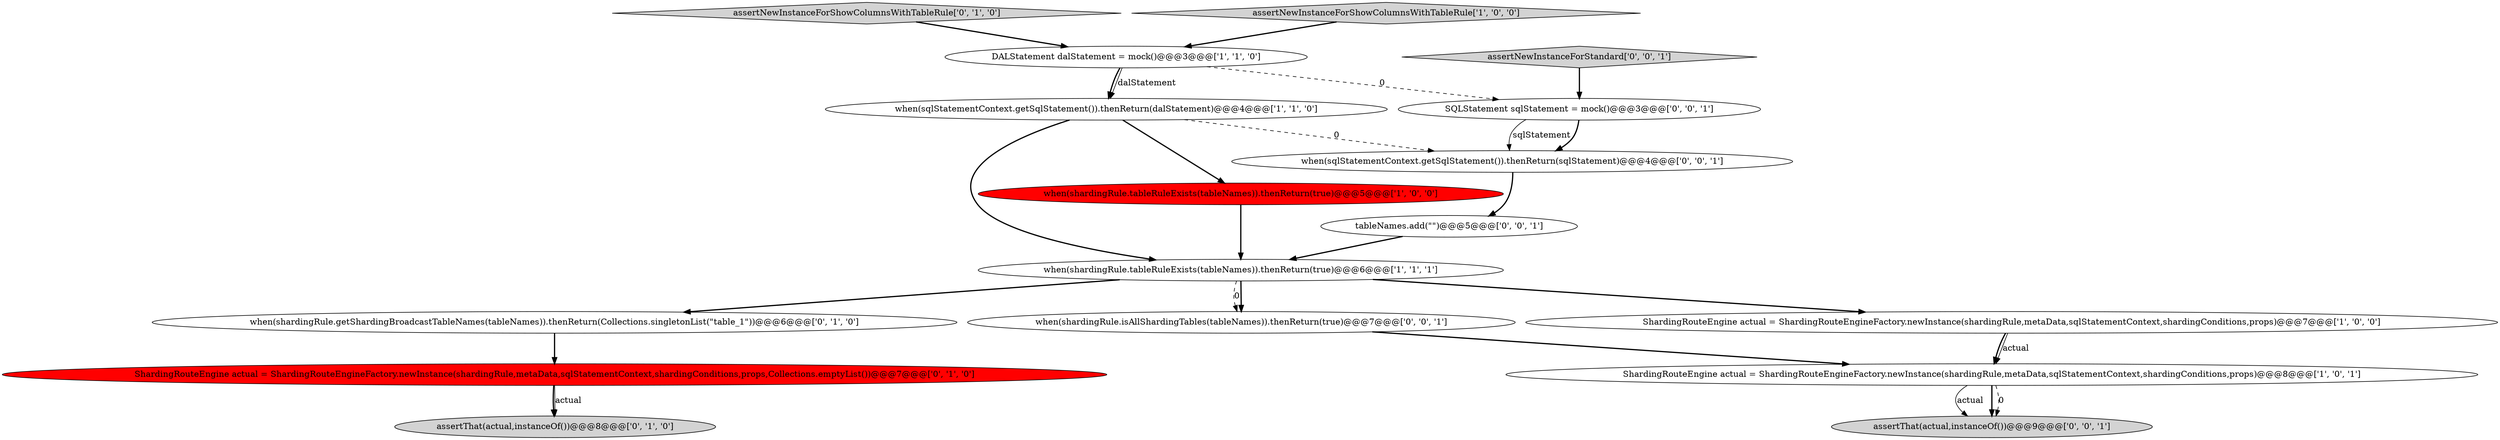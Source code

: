 digraph {
8 [style = filled, label = "assertNewInstanceForShowColumnsWithTableRule['0', '1', '0']", fillcolor = lightgray, shape = diamond image = "AAA0AAABBB2BBB"];
14 [style = filled, label = "assertThat(actual,instanceOf())@@@9@@@['0', '0', '1']", fillcolor = lightgray, shape = ellipse image = "AAA0AAABBB3BBB"];
7 [style = filled, label = "when(shardingRule.getShardingBroadcastTableNames(tableNames)).thenReturn(Collections.singletonList(\"table_1\"))@@@6@@@['0', '1', '0']", fillcolor = white, shape = ellipse image = "AAA0AAABBB2BBB"];
4 [style = filled, label = "ShardingRouteEngine actual = ShardingRouteEngineFactory.newInstance(shardingRule,metaData,sqlStatementContext,shardingConditions,props)@@@8@@@['1', '0', '1']", fillcolor = white, shape = ellipse image = "AAA0AAABBB1BBB"];
0 [style = filled, label = "DALStatement dalStatement = mock()@@@3@@@['1', '1', '0']", fillcolor = white, shape = ellipse image = "AAA0AAABBB1BBB"];
2 [style = filled, label = "when(sqlStatementContext.getSqlStatement()).thenReturn(dalStatement)@@@4@@@['1', '1', '0']", fillcolor = white, shape = ellipse image = "AAA0AAABBB1BBB"];
12 [style = filled, label = "tableNames.add(\"\")@@@5@@@['0', '0', '1']", fillcolor = white, shape = ellipse image = "AAA0AAABBB3BBB"];
6 [style = filled, label = "when(shardingRule.tableRuleExists(tableNames)).thenReturn(true)@@@6@@@['1', '1', '1']", fillcolor = white, shape = ellipse image = "AAA0AAABBB1BBB"];
3 [style = filled, label = "when(shardingRule.tableRuleExists(tableNames)).thenReturn(true)@@@5@@@['1', '0', '0']", fillcolor = red, shape = ellipse image = "AAA1AAABBB1BBB"];
9 [style = filled, label = "ShardingRouteEngine actual = ShardingRouteEngineFactory.newInstance(shardingRule,metaData,sqlStatementContext,shardingConditions,props,Collections.emptyList())@@@7@@@['0', '1', '0']", fillcolor = red, shape = ellipse image = "AAA1AAABBB2BBB"];
10 [style = filled, label = "assertThat(actual,instanceOf())@@@8@@@['0', '1', '0']", fillcolor = lightgray, shape = ellipse image = "AAA0AAABBB2BBB"];
13 [style = filled, label = "SQLStatement sqlStatement = mock()@@@3@@@['0', '0', '1']", fillcolor = white, shape = ellipse image = "AAA0AAABBB3BBB"];
15 [style = filled, label = "assertNewInstanceForStandard['0', '0', '1']", fillcolor = lightgray, shape = diamond image = "AAA0AAABBB3BBB"];
16 [style = filled, label = "when(sqlStatementContext.getSqlStatement()).thenReturn(sqlStatement)@@@4@@@['0', '0', '1']", fillcolor = white, shape = ellipse image = "AAA0AAABBB3BBB"];
5 [style = filled, label = "assertNewInstanceForShowColumnsWithTableRule['1', '0', '0']", fillcolor = lightgray, shape = diamond image = "AAA0AAABBB1BBB"];
11 [style = filled, label = "when(shardingRule.isAllShardingTables(tableNames)).thenReturn(true)@@@7@@@['0', '0', '1']", fillcolor = white, shape = ellipse image = "AAA0AAABBB3BBB"];
1 [style = filled, label = "ShardingRouteEngine actual = ShardingRouteEngineFactory.newInstance(shardingRule,metaData,sqlStatementContext,shardingConditions,props)@@@7@@@['1', '0', '0']", fillcolor = white, shape = ellipse image = "AAA0AAABBB1BBB"];
4->14 [style = solid, label="actual"];
1->4 [style = bold, label=""];
4->14 [style = bold, label=""];
15->13 [style = bold, label=""];
2->6 [style = bold, label=""];
2->3 [style = bold, label=""];
11->4 [style = bold, label=""];
0->2 [style = bold, label=""];
6->11 [style = dashed, label="0"];
3->6 [style = bold, label=""];
9->10 [style = bold, label=""];
13->16 [style = solid, label="sqlStatement"];
12->6 [style = bold, label=""];
13->16 [style = bold, label=""];
9->10 [style = solid, label="actual"];
8->0 [style = bold, label=""];
7->9 [style = bold, label=""];
6->1 [style = bold, label=""];
0->2 [style = solid, label="dalStatement"];
5->0 [style = bold, label=""];
2->16 [style = dashed, label="0"];
6->11 [style = bold, label=""];
0->13 [style = dashed, label="0"];
1->4 [style = solid, label="actual"];
4->14 [style = dashed, label="0"];
6->7 [style = bold, label=""];
16->12 [style = bold, label=""];
}
